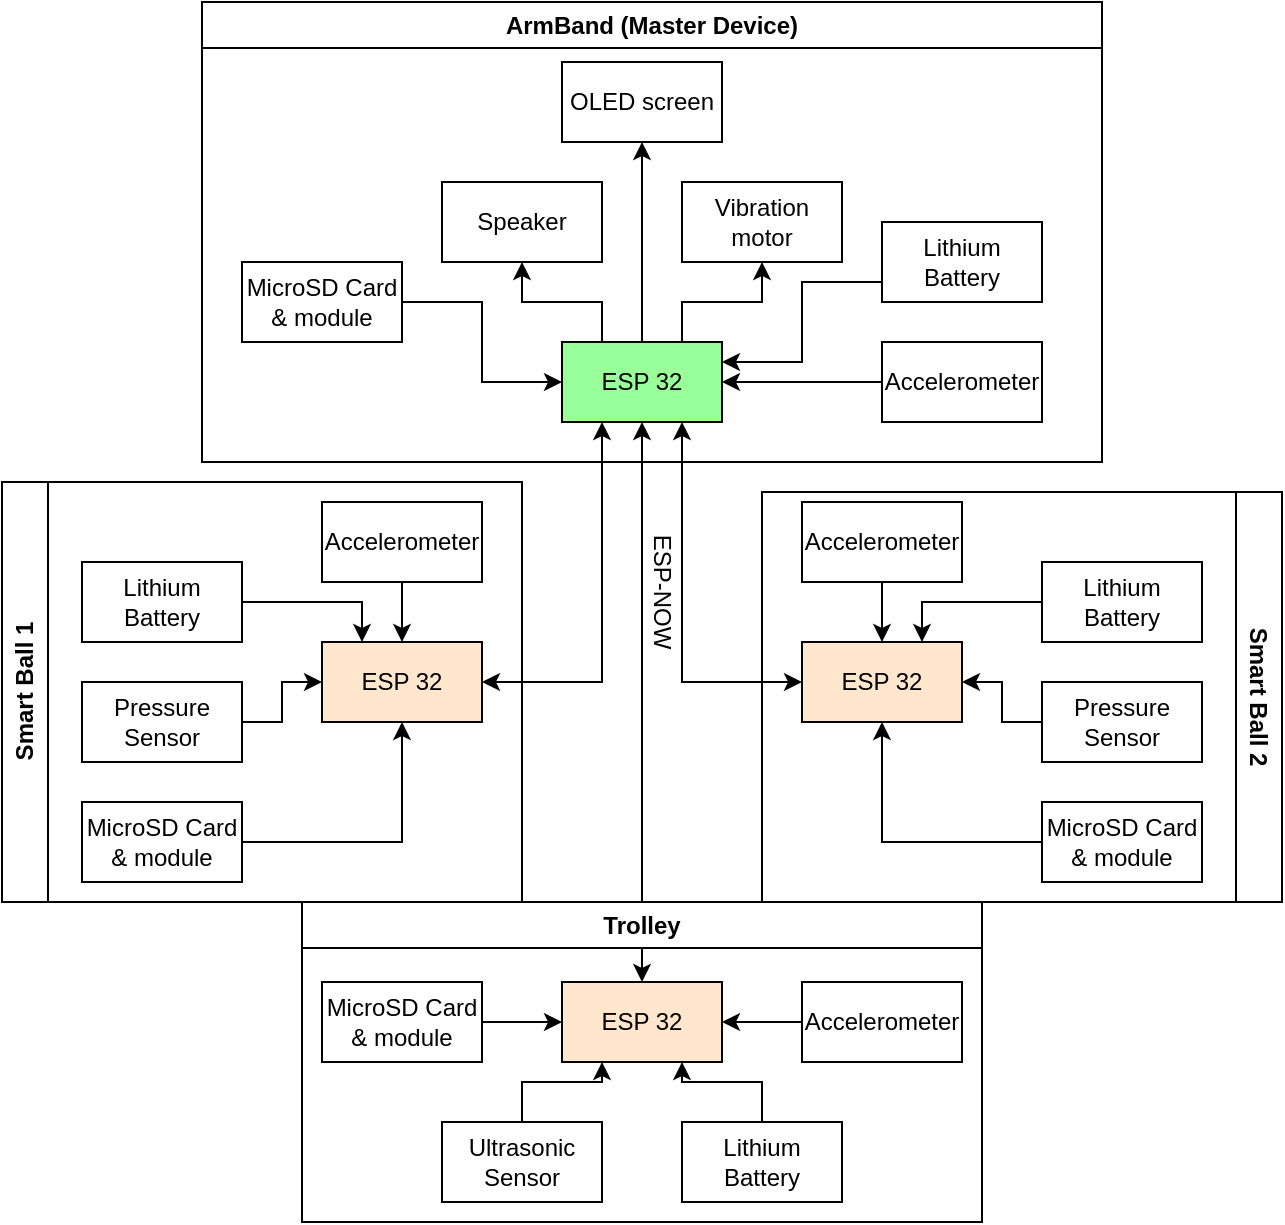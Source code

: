 <mxfile version="24.6.1" type="device">
  <diagram name="Page-1" id="b85k94uUWk-pQgeeZDtR">
    <mxGraphModel dx="1017" dy="1181" grid="1" gridSize="10" guides="1" tooltips="1" connect="1" arrows="1" fold="1" page="1" pageScale="1" pageWidth="850" pageHeight="1100" math="0" shadow="0">
      <root>
        <mxCell id="0" />
        <mxCell id="1" parent="0" />
        <mxCell id="niHN-vSzUL4CqVn7vvug-65" style="edgeStyle=orthogonalEdgeStyle;rounded=0;orthogonalLoop=1;jettySize=auto;html=1;entryX=0.5;entryY=0;entryDx=0;entryDy=0;" edge="1" parent="1" source="niHN-vSzUL4CqVn7vvug-30" target="niHN-vSzUL4CqVn7vvug-33">
          <mxGeometry relative="1" as="geometry" />
        </mxCell>
        <mxCell id="niHN-vSzUL4CqVn7vvug-30" value="Accelerometer" style="rounded=0;whiteSpace=wrap;html=1;" vertex="1" parent="1">
          <mxGeometry x="280" y="430" width="80" height="40" as="geometry" />
        </mxCell>
        <mxCell id="niHN-vSzUL4CqVn7vvug-66" style="edgeStyle=orthogonalEdgeStyle;rounded=0;orthogonalLoop=1;jettySize=auto;html=1;exitX=1;exitY=0.5;exitDx=0;exitDy=0;entryX=0.25;entryY=0;entryDx=0;entryDy=0;" edge="1" parent="1" source="niHN-vSzUL4CqVn7vvug-31" target="niHN-vSzUL4CqVn7vvug-33">
          <mxGeometry relative="1" as="geometry" />
        </mxCell>
        <mxCell id="niHN-vSzUL4CqVn7vvug-31" value="Lithium Battery" style="rounded=0;whiteSpace=wrap;html=1;" vertex="1" parent="1">
          <mxGeometry x="160" y="460" width="80" height="40" as="geometry" />
        </mxCell>
        <mxCell id="niHN-vSzUL4CqVn7vvug-48" style="edgeStyle=orthogonalEdgeStyle;rounded=0;orthogonalLoop=1;jettySize=auto;html=1;exitX=0.25;exitY=0;exitDx=0;exitDy=0;entryX=0.5;entryY=1;entryDx=0;entryDy=0;" edge="1" parent="1" source="niHN-vSzUL4CqVn7vvug-32" target="niHN-vSzUL4CqVn7vvug-41">
          <mxGeometry relative="1" as="geometry" />
        </mxCell>
        <mxCell id="niHN-vSzUL4CqVn7vvug-54" style="edgeStyle=orthogonalEdgeStyle;rounded=0;orthogonalLoop=1;jettySize=auto;html=1;exitX=0.5;exitY=0;exitDx=0;exitDy=0;entryX=0.5;entryY=1;entryDx=0;entryDy=0;" edge="1" parent="1" source="niHN-vSzUL4CqVn7vvug-32" target="niHN-vSzUL4CqVn7vvug-44">
          <mxGeometry relative="1" as="geometry" />
        </mxCell>
        <mxCell id="niHN-vSzUL4CqVn7vvug-55" style="edgeStyle=orthogonalEdgeStyle;rounded=0;orthogonalLoop=1;jettySize=auto;html=1;exitX=0.75;exitY=0;exitDx=0;exitDy=0;entryX=0.5;entryY=1;entryDx=0;entryDy=0;" edge="1" parent="1" source="niHN-vSzUL4CqVn7vvug-32" target="niHN-vSzUL4CqVn7vvug-43">
          <mxGeometry relative="1" as="geometry" />
        </mxCell>
        <mxCell id="niHN-vSzUL4CqVn7vvug-32" value="ESP 32" style="rounded=0;whiteSpace=wrap;html=1;fillColor=#99FF99;" vertex="1" parent="1">
          <mxGeometry x="400" y="350" width="80" height="40" as="geometry" />
        </mxCell>
        <mxCell id="niHN-vSzUL4CqVn7vvug-33" value="ESP 32" style="rounded=0;whiteSpace=wrap;html=1;fillColor=#FFE6CC;" vertex="1" parent="1">
          <mxGeometry x="280" y="500" width="80" height="40" as="geometry" />
        </mxCell>
        <mxCell id="niHN-vSzUL4CqVn7vvug-34" value="ESP 32" style="rounded=0;whiteSpace=wrap;html=1;fillColor=#FFE6CC;" vertex="1" parent="1">
          <mxGeometry x="520" y="500" width="80" height="40" as="geometry" />
        </mxCell>
        <mxCell id="niHN-vSzUL4CqVn7vvug-35" value="ESP 32" style="rounded=0;whiteSpace=wrap;html=1;fillColor=#FFE6CC;" vertex="1" parent="1">
          <mxGeometry x="400" y="670" width="80" height="40" as="geometry" />
        </mxCell>
        <mxCell id="niHN-vSzUL4CqVn7vvug-37" value="" style="endArrow=classic;startArrow=classic;html=1;rounded=0;exitX=0.5;exitY=0;exitDx=0;exitDy=0;entryX=0.5;entryY=1;entryDx=0;entryDy=0;" edge="1" parent="1" source="niHN-vSzUL4CqVn7vvug-35" target="niHN-vSzUL4CqVn7vvug-32">
          <mxGeometry width="50" height="50" relative="1" as="geometry">
            <mxPoint x="420" y="470" as="sourcePoint" />
            <mxPoint x="440" y="420" as="targetPoint" />
          </mxGeometry>
        </mxCell>
        <mxCell id="niHN-vSzUL4CqVn7vvug-38" value="" style="endArrow=classic;startArrow=classic;html=1;rounded=0;exitX=0;exitY=0.5;exitDx=0;exitDy=0;entryX=0.75;entryY=1;entryDx=0;entryDy=0;" edge="1" parent="1" source="niHN-vSzUL4CqVn7vvug-34" target="niHN-vSzUL4CqVn7vvug-32">
          <mxGeometry width="50" height="50" relative="1" as="geometry">
            <mxPoint x="420" y="470" as="sourcePoint" />
            <mxPoint x="460" y="420" as="targetPoint" />
            <Array as="points">
              <mxPoint x="460" y="520" />
            </Array>
          </mxGeometry>
        </mxCell>
        <mxCell id="niHN-vSzUL4CqVn7vvug-39" value="" style="endArrow=classic;startArrow=classic;html=1;rounded=0;exitX=1;exitY=0.5;exitDx=0;exitDy=0;entryX=0.25;entryY=1;entryDx=0;entryDy=0;" edge="1" parent="1" source="niHN-vSzUL4CqVn7vvug-33" target="niHN-vSzUL4CqVn7vvug-32">
          <mxGeometry width="50" height="50" relative="1" as="geometry">
            <mxPoint x="420" y="470" as="sourcePoint" />
            <mxPoint x="420" y="420" as="targetPoint" />
            <Array as="points">
              <mxPoint x="420" y="520" />
            </Array>
          </mxGeometry>
        </mxCell>
        <mxCell id="niHN-vSzUL4CqVn7vvug-56" style="edgeStyle=orthogonalEdgeStyle;rounded=0;orthogonalLoop=1;jettySize=auto;html=1;entryX=0;entryY=0.5;entryDx=0;entryDy=0;" edge="1" parent="1" source="niHN-vSzUL4CqVn7vvug-40" target="niHN-vSzUL4CqVn7vvug-32">
          <mxGeometry relative="1" as="geometry" />
        </mxCell>
        <mxCell id="niHN-vSzUL4CqVn7vvug-40" value="MicroSD Card &amp;amp; module" style="rounded=0;whiteSpace=wrap;html=1;" vertex="1" parent="1">
          <mxGeometry x="240" y="310" width="80" height="40" as="geometry" />
        </mxCell>
        <mxCell id="niHN-vSzUL4CqVn7vvug-41" value="Speaker" style="rounded=0;whiteSpace=wrap;html=1;" vertex="1" parent="1">
          <mxGeometry x="340" y="270" width="80" height="40" as="geometry" />
        </mxCell>
        <mxCell id="niHN-vSzUL4CqVn7vvug-58" style="edgeStyle=orthogonalEdgeStyle;rounded=0;orthogonalLoop=1;jettySize=auto;html=1;exitX=0;exitY=0.5;exitDx=0;exitDy=0;entryX=1;entryY=0.25;entryDx=0;entryDy=0;" edge="1" parent="1" source="niHN-vSzUL4CqVn7vvug-42" target="niHN-vSzUL4CqVn7vvug-32">
          <mxGeometry relative="1" as="geometry">
            <Array as="points">
              <mxPoint x="560" y="320" />
              <mxPoint x="520" y="320" />
              <mxPoint x="520" y="360" />
            </Array>
          </mxGeometry>
        </mxCell>
        <mxCell id="niHN-vSzUL4CqVn7vvug-42" value="Lithium Battery" style="rounded=0;whiteSpace=wrap;html=1;" vertex="1" parent="1">
          <mxGeometry x="560" y="290" width="80" height="40" as="geometry" />
        </mxCell>
        <mxCell id="niHN-vSzUL4CqVn7vvug-43" value="Vibration&lt;div&gt;motor&lt;/div&gt;" style="rounded=0;whiteSpace=wrap;html=1;" vertex="1" parent="1">
          <mxGeometry x="460" y="270" width="80" height="40" as="geometry" />
        </mxCell>
        <mxCell id="niHN-vSzUL4CqVn7vvug-44" value="OLED screen" style="rounded=0;whiteSpace=wrap;html=1;" vertex="1" parent="1">
          <mxGeometry x="400" y="210" width="80" height="40" as="geometry" />
        </mxCell>
        <mxCell id="niHN-vSzUL4CqVn7vvug-57" style="edgeStyle=orthogonalEdgeStyle;rounded=0;orthogonalLoop=1;jettySize=auto;html=1;exitX=0;exitY=0.5;exitDx=0;exitDy=0;entryX=1;entryY=0.5;entryDx=0;entryDy=0;" edge="1" parent="1" source="niHN-vSzUL4CqVn7vvug-49" target="niHN-vSzUL4CqVn7vvug-32">
          <mxGeometry relative="1" as="geometry" />
        </mxCell>
        <mxCell id="niHN-vSzUL4CqVn7vvug-49" value="Accelerometer" style="rounded=0;whiteSpace=wrap;html=1;" vertex="1" parent="1">
          <mxGeometry x="560" y="350" width="80" height="40" as="geometry" />
        </mxCell>
        <mxCell id="niHN-vSzUL4CqVn7vvug-69" style="edgeStyle=orthogonalEdgeStyle;rounded=0;orthogonalLoop=1;jettySize=auto;html=1;exitX=0.5;exitY=1;exitDx=0;exitDy=0;entryX=0.5;entryY=0;entryDx=0;entryDy=0;" edge="1" parent="1" source="niHN-vSzUL4CqVn7vvug-59" target="niHN-vSzUL4CqVn7vvug-34">
          <mxGeometry relative="1" as="geometry" />
        </mxCell>
        <mxCell id="niHN-vSzUL4CqVn7vvug-59" value="Accelerometer" style="rounded=0;whiteSpace=wrap;html=1;" vertex="1" parent="1">
          <mxGeometry x="520" y="430" width="80" height="40" as="geometry" />
        </mxCell>
        <mxCell id="niHN-vSzUL4CqVn7vvug-70" style="edgeStyle=orthogonalEdgeStyle;rounded=0;orthogonalLoop=1;jettySize=auto;html=1;exitX=0;exitY=0.5;exitDx=0;exitDy=0;entryX=0.75;entryY=0;entryDx=0;entryDy=0;" edge="1" parent="1" source="niHN-vSzUL4CqVn7vvug-60" target="niHN-vSzUL4CqVn7vvug-34">
          <mxGeometry relative="1" as="geometry" />
        </mxCell>
        <mxCell id="niHN-vSzUL4CqVn7vvug-60" value="Lithium Battery" style="rounded=0;whiteSpace=wrap;html=1;" vertex="1" parent="1">
          <mxGeometry x="640" y="460" width="80" height="40" as="geometry" />
        </mxCell>
        <mxCell id="niHN-vSzUL4CqVn7vvug-67" style="edgeStyle=orthogonalEdgeStyle;rounded=0;orthogonalLoop=1;jettySize=auto;html=1;entryX=0;entryY=0.5;entryDx=0;entryDy=0;" edge="1" parent="1" source="niHN-vSzUL4CqVn7vvug-61" target="niHN-vSzUL4CqVn7vvug-33">
          <mxGeometry relative="1" as="geometry" />
        </mxCell>
        <mxCell id="niHN-vSzUL4CqVn7vvug-61" value="Pressure Sensor" style="rounded=0;whiteSpace=wrap;html=1;" vertex="1" parent="1">
          <mxGeometry x="160" y="520" width="80" height="40" as="geometry" />
        </mxCell>
        <mxCell id="niHN-vSzUL4CqVn7vvug-68" style="edgeStyle=orthogonalEdgeStyle;rounded=0;orthogonalLoop=1;jettySize=auto;html=1;exitX=1;exitY=0.5;exitDx=0;exitDy=0;entryX=0.5;entryY=1;entryDx=0;entryDy=0;" edge="1" parent="1" source="niHN-vSzUL4CqVn7vvug-62" target="niHN-vSzUL4CqVn7vvug-33">
          <mxGeometry relative="1" as="geometry" />
        </mxCell>
        <mxCell id="niHN-vSzUL4CqVn7vvug-62" value="MicroSD Card &amp;amp; module" style="rounded=0;whiteSpace=wrap;html=1;" vertex="1" parent="1">
          <mxGeometry x="160" y="580" width="80" height="40" as="geometry" />
        </mxCell>
        <mxCell id="niHN-vSzUL4CqVn7vvug-71" style="edgeStyle=orthogonalEdgeStyle;rounded=0;orthogonalLoop=1;jettySize=auto;html=1;exitX=0;exitY=0.5;exitDx=0;exitDy=0;entryX=1;entryY=0.5;entryDx=0;entryDy=0;" edge="1" parent="1" source="niHN-vSzUL4CqVn7vvug-63" target="niHN-vSzUL4CqVn7vvug-34">
          <mxGeometry relative="1" as="geometry" />
        </mxCell>
        <mxCell id="niHN-vSzUL4CqVn7vvug-63" value="Pressure Sensor" style="rounded=0;whiteSpace=wrap;html=1;" vertex="1" parent="1">
          <mxGeometry x="640" y="520" width="80" height="40" as="geometry" />
        </mxCell>
        <mxCell id="niHN-vSzUL4CqVn7vvug-72" style="edgeStyle=orthogonalEdgeStyle;rounded=0;orthogonalLoop=1;jettySize=auto;html=1;entryX=0.5;entryY=1;entryDx=0;entryDy=0;" edge="1" parent="1" source="niHN-vSzUL4CqVn7vvug-64" target="niHN-vSzUL4CqVn7vvug-34">
          <mxGeometry relative="1" as="geometry" />
        </mxCell>
        <mxCell id="niHN-vSzUL4CqVn7vvug-64" value="MicroSD Card &amp;amp; module" style="rounded=0;whiteSpace=wrap;html=1;" vertex="1" parent="1">
          <mxGeometry x="640" y="580" width="80" height="40" as="geometry" />
        </mxCell>
        <mxCell id="niHN-vSzUL4CqVn7vvug-73" value="ESP-NOW" style="text;html=1;align=center;verticalAlign=middle;whiteSpace=wrap;rounded=0;rotation=90;" vertex="1" parent="1">
          <mxGeometry x="420" y="460" width="60" height="30" as="geometry" />
        </mxCell>
        <mxCell id="niHN-vSzUL4CqVn7vvug-82" style="edgeStyle=orthogonalEdgeStyle;rounded=0;orthogonalLoop=1;jettySize=auto;html=1;exitX=1;exitY=0.5;exitDx=0;exitDy=0;entryX=0;entryY=0.5;entryDx=0;entryDy=0;" edge="1" parent="1" source="niHN-vSzUL4CqVn7vvug-74" target="niHN-vSzUL4CqVn7vvug-35">
          <mxGeometry relative="1" as="geometry" />
        </mxCell>
        <mxCell id="niHN-vSzUL4CqVn7vvug-74" value="MicroSD Card &amp;amp; module" style="rounded=0;whiteSpace=wrap;html=1;" vertex="1" parent="1">
          <mxGeometry x="280" y="670" width="80" height="40" as="geometry" />
        </mxCell>
        <mxCell id="niHN-vSzUL4CqVn7vvug-75" value="ArmBand (Master Device)" style="swimlane;whiteSpace=wrap;html=1;" vertex="1" parent="1">
          <mxGeometry x="220" y="180" width="450" height="230" as="geometry" />
        </mxCell>
        <mxCell id="niHN-vSzUL4CqVn7vvug-76" value="Smart Ball 1" style="swimlane;horizontal=0;whiteSpace=wrap;html=1;startSize=23;" vertex="1" parent="1">
          <mxGeometry x="120" y="420" width="260" height="210" as="geometry" />
        </mxCell>
        <mxCell id="niHN-vSzUL4CqVn7vvug-77" value="Smart Ball 2" style="swimlane;horizontal=0;whiteSpace=wrap;html=1;rotation=-180;" vertex="1" parent="1">
          <mxGeometry x="500" y="425" width="260" height="205" as="geometry" />
        </mxCell>
        <mxCell id="niHN-vSzUL4CqVn7vvug-83" style="edgeStyle=orthogonalEdgeStyle;rounded=0;orthogonalLoop=1;jettySize=auto;html=1;entryX=1;entryY=0.5;entryDx=0;entryDy=0;" edge="1" parent="1" source="niHN-vSzUL4CqVn7vvug-78" target="niHN-vSzUL4CqVn7vvug-35">
          <mxGeometry relative="1" as="geometry" />
        </mxCell>
        <mxCell id="niHN-vSzUL4CqVn7vvug-78" value="Accelerometer" style="rounded=0;whiteSpace=wrap;html=1;" vertex="1" parent="1">
          <mxGeometry x="520" y="670" width="80" height="40" as="geometry" />
        </mxCell>
        <mxCell id="niHN-vSzUL4CqVn7vvug-85" style="edgeStyle=orthogonalEdgeStyle;rounded=0;orthogonalLoop=1;jettySize=auto;html=1;exitX=0.5;exitY=0;exitDx=0;exitDy=0;entryX=0.25;entryY=1;entryDx=0;entryDy=0;" edge="1" parent="1" source="niHN-vSzUL4CqVn7vvug-79" target="niHN-vSzUL4CqVn7vvug-35">
          <mxGeometry relative="1" as="geometry" />
        </mxCell>
        <mxCell id="niHN-vSzUL4CqVn7vvug-79" value="Ultrasonic Sensor" style="rounded=0;whiteSpace=wrap;html=1;" vertex="1" parent="1">
          <mxGeometry x="340" y="740" width="80" height="40" as="geometry" />
        </mxCell>
        <mxCell id="niHN-vSzUL4CqVn7vvug-84" style="edgeStyle=orthogonalEdgeStyle;rounded=0;orthogonalLoop=1;jettySize=auto;html=1;exitX=0.5;exitY=0;exitDx=0;exitDy=0;entryX=0.75;entryY=1;entryDx=0;entryDy=0;" edge="1" parent="1" source="niHN-vSzUL4CqVn7vvug-81" target="niHN-vSzUL4CqVn7vvug-35">
          <mxGeometry relative="1" as="geometry" />
        </mxCell>
        <mxCell id="niHN-vSzUL4CqVn7vvug-81" value="Lithium Battery" style="rounded=0;whiteSpace=wrap;html=1;" vertex="1" parent="1">
          <mxGeometry x="460" y="740" width="80" height="40" as="geometry" />
        </mxCell>
        <mxCell id="niHN-vSzUL4CqVn7vvug-86" value="Trolley" style="swimlane;whiteSpace=wrap;html=1;startSize=23;" vertex="1" parent="1">
          <mxGeometry x="270" y="630" width="340" height="160" as="geometry" />
        </mxCell>
      </root>
    </mxGraphModel>
  </diagram>
</mxfile>
